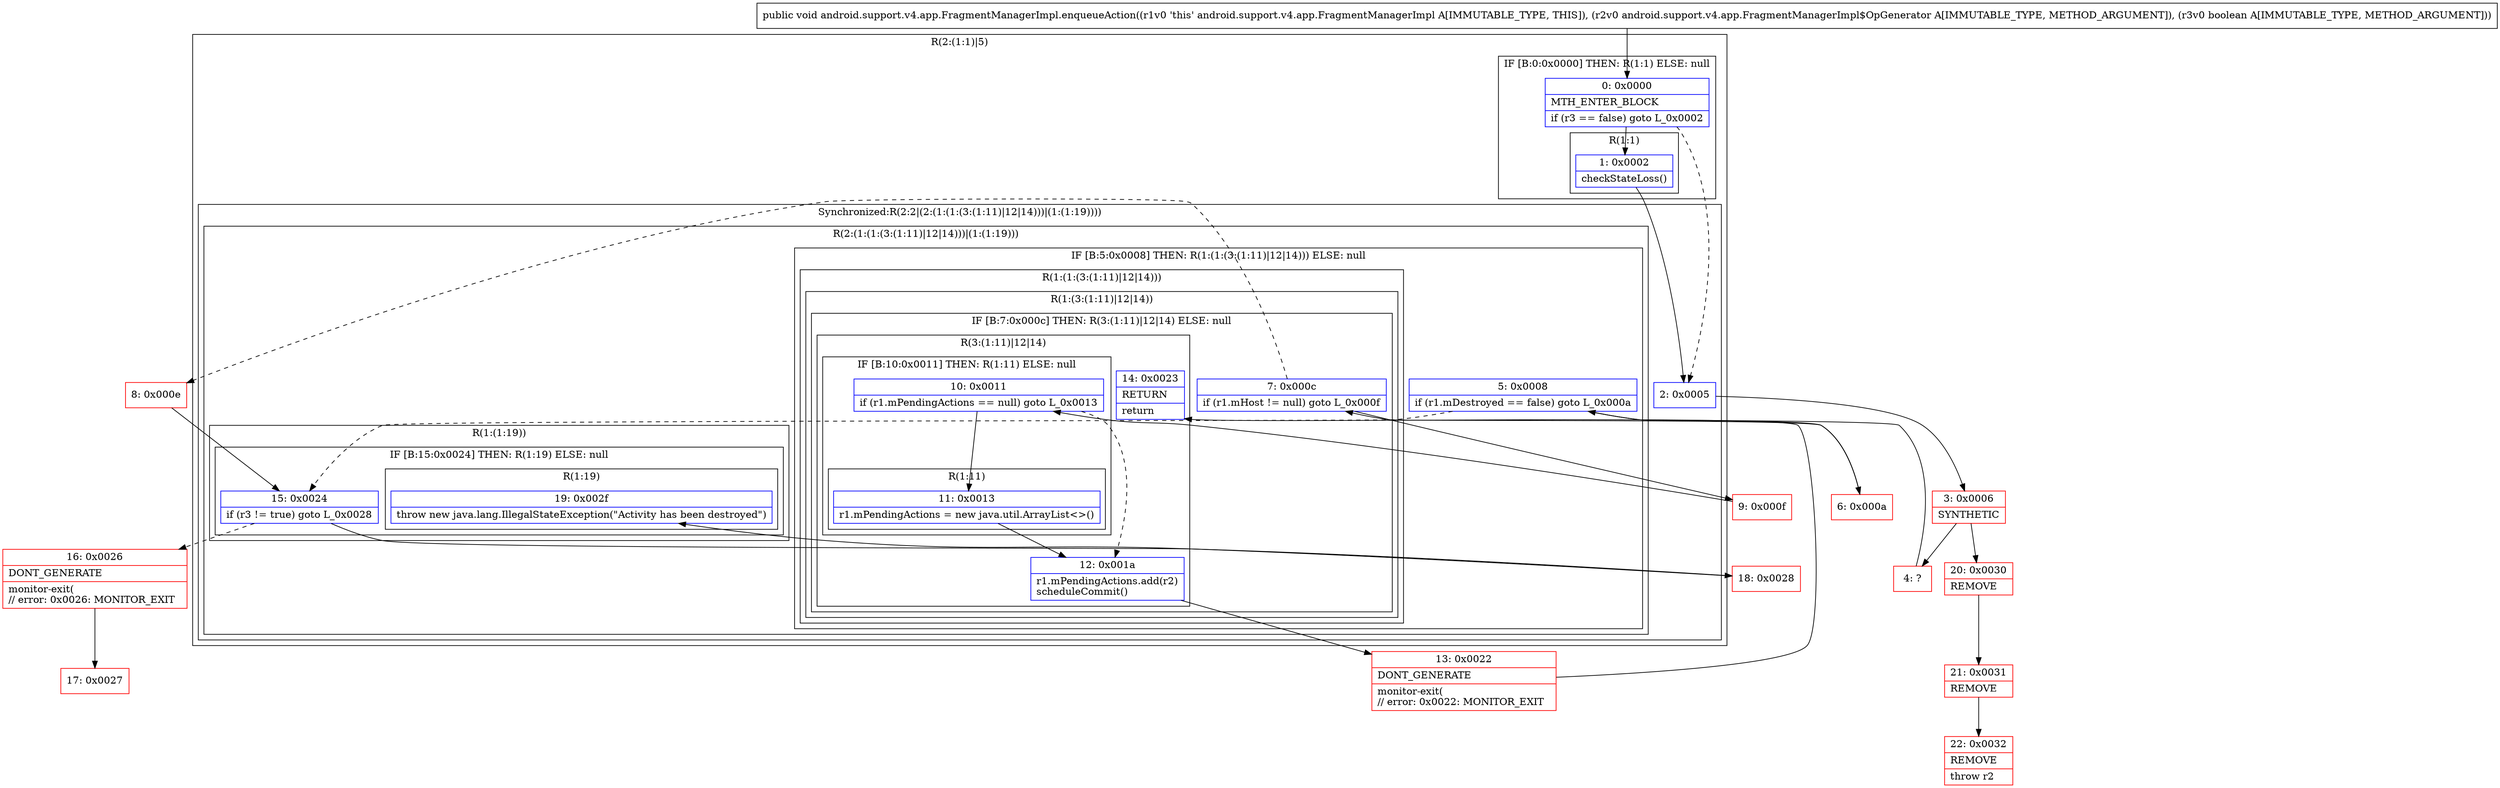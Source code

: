 digraph "CFG forandroid.support.v4.app.FragmentManagerImpl.enqueueAction(Landroid\/support\/v4\/app\/FragmentManagerImpl$OpGenerator;Z)V" {
subgraph cluster_Region_345431612 {
label = "R(2:(1:1)|5)";
node [shape=record,color=blue];
subgraph cluster_IfRegion_1629261114 {
label = "IF [B:0:0x0000] THEN: R(1:1) ELSE: null";
node [shape=record,color=blue];
Node_0 [shape=record,label="{0\:\ 0x0000|MTH_ENTER_BLOCK\l|if (r3 == false) goto L_0x0002\l}"];
subgraph cluster_Region_1580974233 {
label = "R(1:1)";
node [shape=record,color=blue];
Node_1 [shape=record,label="{1\:\ 0x0002|checkStateLoss()\l}"];
}
}
subgraph cluster_SynchronizedRegion_1127568958 {
label = "Synchronized:R(2:2|(2:(1:(1:(3:(1:11)|12|14)))|(1:(1:19))))";
node [shape=record,color=blue];
Node_2 [shape=record,label="{2\:\ 0x0005}"];
subgraph cluster_Region_1643124570 {
label = "R(2:(1:(1:(3:(1:11)|12|14)))|(1:(1:19)))";
node [shape=record,color=blue];
subgraph cluster_IfRegion_1677734659 {
label = "IF [B:5:0x0008] THEN: R(1:(1:(3:(1:11)|12|14))) ELSE: null";
node [shape=record,color=blue];
Node_5 [shape=record,label="{5\:\ 0x0008|if (r1.mDestroyed == false) goto L_0x000a\l}"];
subgraph cluster_Region_1681856530 {
label = "R(1:(1:(3:(1:11)|12|14)))";
node [shape=record,color=blue];
subgraph cluster_Region_231876109 {
label = "R(1:(3:(1:11)|12|14))";
node [shape=record,color=blue];
subgraph cluster_IfRegion_1819916842 {
label = "IF [B:7:0x000c] THEN: R(3:(1:11)|12|14) ELSE: null";
node [shape=record,color=blue];
Node_7 [shape=record,label="{7\:\ 0x000c|if (r1.mHost != null) goto L_0x000f\l}"];
subgraph cluster_Region_151258253 {
label = "R(3:(1:11)|12|14)";
node [shape=record,color=blue];
subgraph cluster_IfRegion_367485495 {
label = "IF [B:10:0x0011] THEN: R(1:11) ELSE: null";
node [shape=record,color=blue];
Node_10 [shape=record,label="{10\:\ 0x0011|if (r1.mPendingActions == null) goto L_0x0013\l}"];
subgraph cluster_Region_152689864 {
label = "R(1:11)";
node [shape=record,color=blue];
Node_11 [shape=record,label="{11\:\ 0x0013|r1.mPendingActions = new java.util.ArrayList\<\>()\l}"];
}
}
Node_12 [shape=record,label="{12\:\ 0x001a|r1.mPendingActions.add(r2)\lscheduleCommit()\l}"];
Node_14 [shape=record,label="{14\:\ 0x0023|RETURN\l|return\l}"];
}
}
}
}
}
subgraph cluster_Region_672173867 {
label = "R(1:(1:19))";
node [shape=record,color=blue];
subgraph cluster_IfRegion_26855112 {
label = "IF [B:15:0x0024] THEN: R(1:19) ELSE: null";
node [shape=record,color=blue];
Node_15 [shape=record,label="{15\:\ 0x0024|if (r3 != true) goto L_0x0028\l}"];
subgraph cluster_Region_801241622 {
label = "R(1:19)";
node [shape=record,color=blue];
Node_19 [shape=record,label="{19\:\ 0x002f|throw new java.lang.IllegalStateException(\"Activity has been destroyed\")\l}"];
}
}
}
}
}
}
Node_3 [shape=record,color=red,label="{3\:\ 0x0006|SYNTHETIC\l}"];
Node_4 [shape=record,color=red,label="{4\:\ ?}"];
Node_6 [shape=record,color=red,label="{6\:\ 0x000a}"];
Node_8 [shape=record,color=red,label="{8\:\ 0x000e}"];
Node_9 [shape=record,color=red,label="{9\:\ 0x000f}"];
Node_13 [shape=record,color=red,label="{13\:\ 0x0022|DONT_GENERATE\l|monitor\-exit(\l\/\/ error: 0x0022: MONITOR_EXIT  \l}"];
Node_16 [shape=record,color=red,label="{16\:\ 0x0026|DONT_GENERATE\l|monitor\-exit(\l\/\/ error: 0x0026: MONITOR_EXIT  \l}"];
Node_17 [shape=record,color=red,label="{17\:\ 0x0027}"];
Node_18 [shape=record,color=red,label="{18\:\ 0x0028}"];
Node_20 [shape=record,color=red,label="{20\:\ 0x0030|REMOVE\l}"];
Node_21 [shape=record,color=red,label="{21\:\ 0x0031|REMOVE\l}"];
Node_22 [shape=record,color=red,label="{22\:\ 0x0032|REMOVE\l|throw r2\l}"];
MethodNode[shape=record,label="{public void android.support.v4.app.FragmentManagerImpl.enqueueAction((r1v0 'this' android.support.v4.app.FragmentManagerImpl A[IMMUTABLE_TYPE, THIS]), (r2v0 android.support.v4.app.FragmentManagerImpl$OpGenerator A[IMMUTABLE_TYPE, METHOD_ARGUMENT]), (r3v0 boolean A[IMMUTABLE_TYPE, METHOD_ARGUMENT])) }"];
MethodNode -> Node_0;
Node_0 -> Node_1;
Node_0 -> Node_2[style=dashed];
Node_1 -> Node_2;
Node_2 -> Node_3;
Node_5 -> Node_6;
Node_5 -> Node_15[style=dashed];
Node_7 -> Node_8[style=dashed];
Node_7 -> Node_9;
Node_10 -> Node_11;
Node_10 -> Node_12[style=dashed];
Node_11 -> Node_12;
Node_12 -> Node_13;
Node_15 -> Node_16[style=dashed];
Node_15 -> Node_18;
Node_3 -> Node_4;
Node_3 -> Node_20;
Node_4 -> Node_5;
Node_6 -> Node_7;
Node_8 -> Node_15;
Node_9 -> Node_10;
Node_13 -> Node_14;
Node_16 -> Node_17;
Node_18 -> Node_19;
Node_20 -> Node_21;
Node_21 -> Node_22;
}


